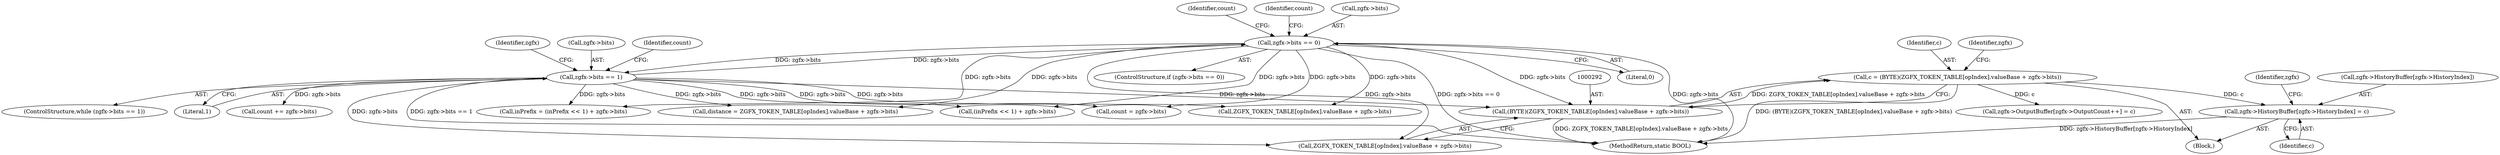 digraph "0_FreeRDP_17c363a5162fd4dc77b1df54e48d7bd9bf6b3be7_0@pointer" {
"1000302" [label="(Call,zgfx->HistoryBuffer[zgfx->HistoryIndex] = c)"];
"1000289" [label="(Call,c = (BYTE)(ZGFX_TOKEN_TABLE[opIndex].valueBase + zgfx->bits))"];
"1000291" [label="(Call,(BYTE)(ZGFX_TOKEN_TABLE[opIndex].valueBase + zgfx->bits))"];
"1000364" [label="(Call,zgfx->bits == 0)"];
"1000385" [label="(Call,zgfx->bits == 1)"];
"1000255" [label="(Call,(inPrefix << 1) + zgfx->bits)"];
"1000400" [label="(Identifier,zgfx)"];
"1000385" [label="(Call,zgfx->bits == 1)"];
"1000440" [label="(Call,count = zgfx->bits)"];
"1000289" [label="(Call,c = (BYTE)(ZGFX_TOKEN_TABLE[opIndex].valueBase + zgfx->bits))"];
"1000291" [label="(Call,(BYTE)(ZGFX_TOKEN_TABLE[opIndex].valueBase + zgfx->bits))"];
"1000389" [label="(Literal,1)"];
"1000368" [label="(Literal,0)"];
"1000253" [label="(Call,inPrefix = (inPrefix << 1) + zgfx->bits)"];
"1000386" [label="(Call,zgfx->bits)"];
"1000315" [label="(Identifier,zgfx)"];
"1000344" [label="(Call,distance = ZGFX_TOKEN_TABLE[opIndex].valueBase + zgfx->bits)"];
"1000392" [label="(Identifier,count)"];
"1000281" [label="(Block,)"];
"1000364" [label="(Call,zgfx->bits == 0)"];
"1000402" [label="(Call,count += zgfx->bits)"];
"1000501" [label="(MethodReturn,static BOOL)"];
"1000302" [label="(Call,zgfx->HistoryBuffer[zgfx->HistoryIndex] = c)"];
"1000363" [label="(ControlStructure,if (zgfx->bits == 0))"];
"1000376" [label="(Identifier,count)"];
"1000384" [label="(ControlStructure,while (zgfx->bits == 1))"];
"1000290" [label="(Identifier,c)"];
"1000371" [label="(Identifier,count)"];
"1000346" [label="(Call,ZGFX_TOKEN_TABLE[opIndex].valueBase + zgfx->bits)"];
"1000303" [label="(Call,zgfx->HistoryBuffer[zgfx->HistoryIndex])"];
"1000293" [label="(Call,ZGFX_TOKEN_TABLE[opIndex].valueBase + zgfx->bits)"];
"1000325" [label="(Call,zgfx->OutputBuffer[zgfx->OutputCount++] = c)"];
"1000365" [label="(Call,zgfx->bits)"];
"1000305" [label="(Identifier,zgfx)"];
"1000310" [label="(Identifier,c)"];
"1000302" -> "1000281"  [label="AST: "];
"1000302" -> "1000310"  [label="CFG: "];
"1000303" -> "1000302"  [label="AST: "];
"1000310" -> "1000302"  [label="AST: "];
"1000315" -> "1000302"  [label="CFG: "];
"1000302" -> "1000501"  [label="DDG: zgfx->HistoryBuffer[zgfx->HistoryIndex]"];
"1000289" -> "1000302"  [label="DDG: c"];
"1000289" -> "1000281"  [label="AST: "];
"1000289" -> "1000291"  [label="CFG: "];
"1000290" -> "1000289"  [label="AST: "];
"1000291" -> "1000289"  [label="AST: "];
"1000305" -> "1000289"  [label="CFG: "];
"1000289" -> "1000501"  [label="DDG: (BYTE)(ZGFX_TOKEN_TABLE[opIndex].valueBase + zgfx->bits)"];
"1000291" -> "1000289"  [label="DDG: ZGFX_TOKEN_TABLE[opIndex].valueBase + zgfx->bits"];
"1000289" -> "1000325"  [label="DDG: c"];
"1000291" -> "1000293"  [label="CFG: "];
"1000292" -> "1000291"  [label="AST: "];
"1000293" -> "1000291"  [label="AST: "];
"1000291" -> "1000501"  [label="DDG: ZGFX_TOKEN_TABLE[opIndex].valueBase + zgfx->bits"];
"1000364" -> "1000291"  [label="DDG: zgfx->bits"];
"1000385" -> "1000291"  [label="DDG: zgfx->bits"];
"1000364" -> "1000363"  [label="AST: "];
"1000364" -> "1000368"  [label="CFG: "];
"1000365" -> "1000364"  [label="AST: "];
"1000368" -> "1000364"  [label="AST: "];
"1000371" -> "1000364"  [label="CFG: "];
"1000376" -> "1000364"  [label="CFG: "];
"1000364" -> "1000501"  [label="DDG: zgfx->bits"];
"1000364" -> "1000501"  [label="DDG: zgfx->bits == 0"];
"1000364" -> "1000253"  [label="DDG: zgfx->bits"];
"1000364" -> "1000255"  [label="DDG: zgfx->bits"];
"1000364" -> "1000293"  [label="DDG: zgfx->bits"];
"1000364" -> "1000344"  [label="DDG: zgfx->bits"];
"1000364" -> "1000346"  [label="DDG: zgfx->bits"];
"1000385" -> "1000364"  [label="DDG: zgfx->bits"];
"1000364" -> "1000385"  [label="DDG: zgfx->bits"];
"1000364" -> "1000440"  [label="DDG: zgfx->bits"];
"1000385" -> "1000384"  [label="AST: "];
"1000385" -> "1000389"  [label="CFG: "];
"1000386" -> "1000385"  [label="AST: "];
"1000389" -> "1000385"  [label="AST: "];
"1000392" -> "1000385"  [label="CFG: "];
"1000400" -> "1000385"  [label="CFG: "];
"1000385" -> "1000501"  [label="DDG: zgfx->bits == 1"];
"1000385" -> "1000253"  [label="DDG: zgfx->bits"];
"1000385" -> "1000255"  [label="DDG: zgfx->bits"];
"1000385" -> "1000293"  [label="DDG: zgfx->bits"];
"1000385" -> "1000344"  [label="DDG: zgfx->bits"];
"1000385" -> "1000346"  [label="DDG: zgfx->bits"];
"1000385" -> "1000402"  [label="DDG: zgfx->bits"];
"1000385" -> "1000440"  [label="DDG: zgfx->bits"];
}
